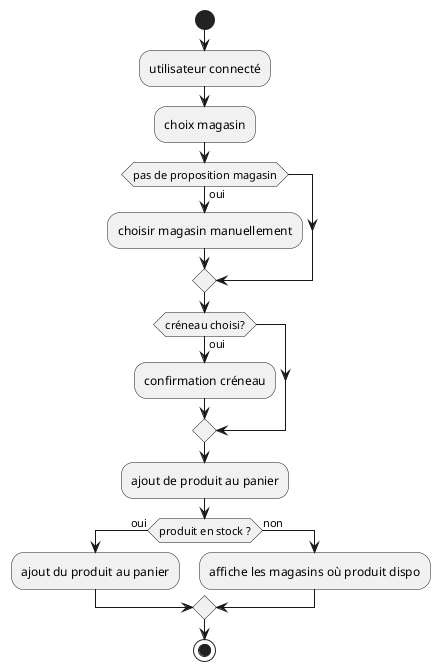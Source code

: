 @startuml Activité Client

start
:utilisateur connecté;

:choix magasin;
if(pas de proposition magasin) then (oui)
    :choisir magasin manuellement;
endif


if(créneau choisi?) then (oui)
    :confirmation créneau;
endif

:ajout de produit au panier;
if (produit en stock ?) then (oui)
    :ajout du produit au panier; 
else (non)
    :affiche les magasins où produit dispo;
endif

'split
'validation panier
'validation commande (créneau)
'paiement


stop

@enduml